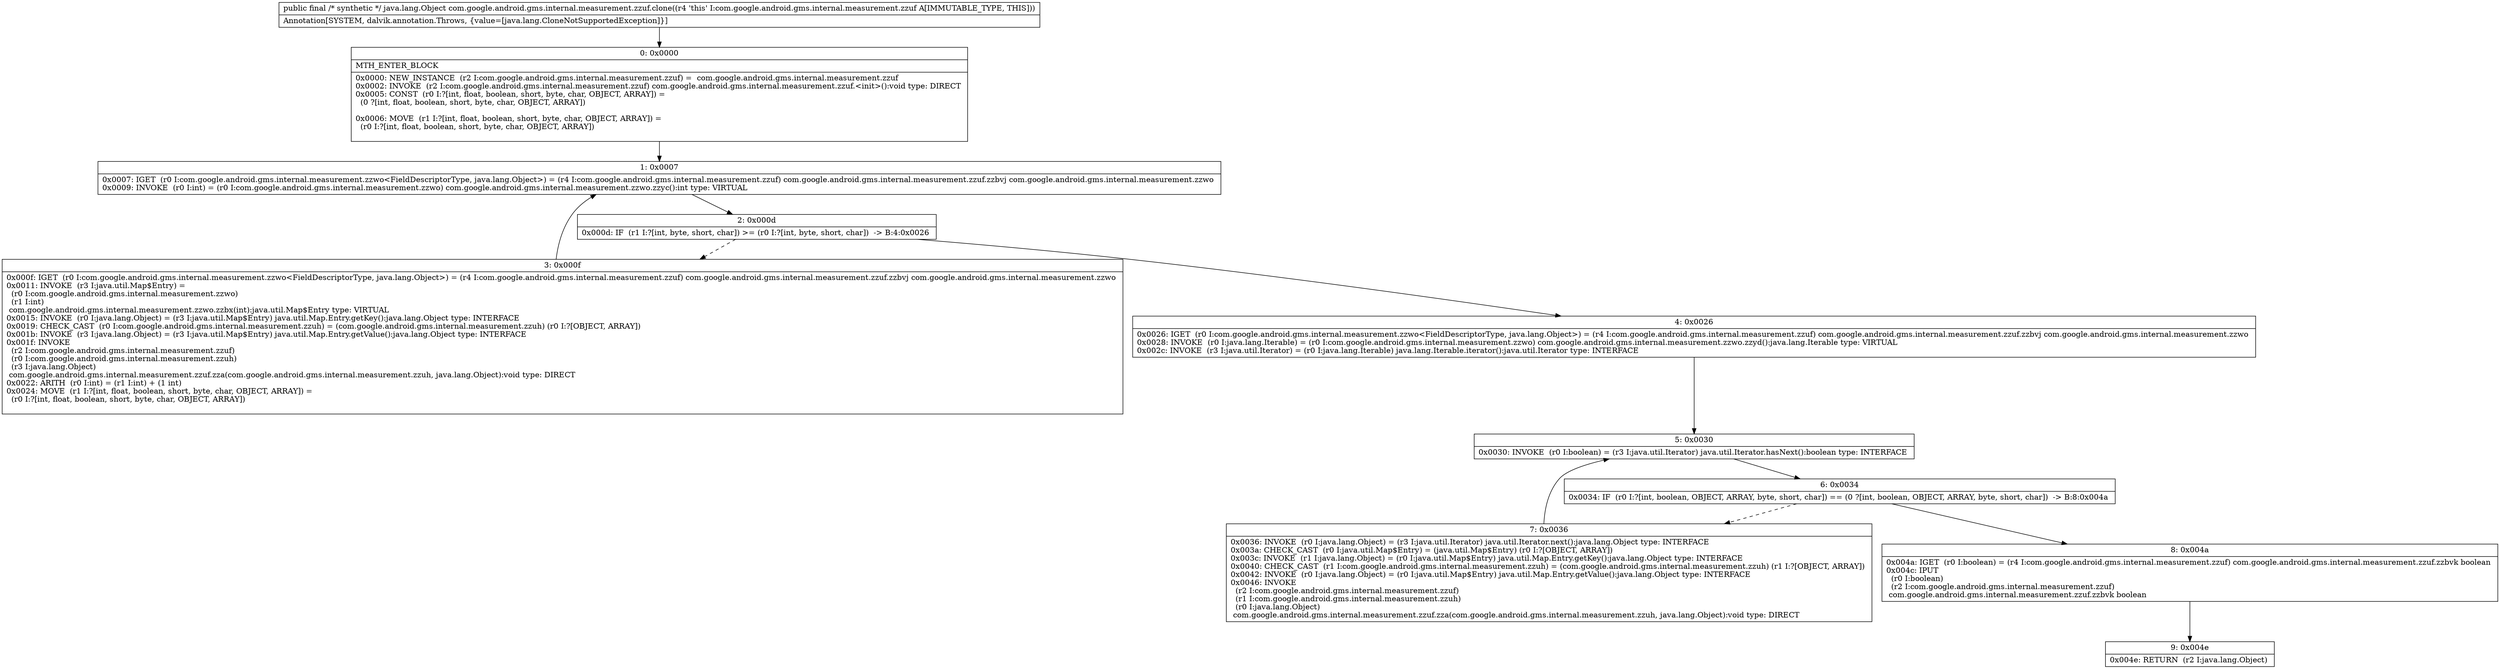 digraph "CFG forcom.google.android.gms.internal.measurement.zzuf.clone()Ljava\/lang\/Object;" {
Node_0 [shape=record,label="{0\:\ 0x0000|MTH_ENTER_BLOCK\l|0x0000: NEW_INSTANCE  (r2 I:com.google.android.gms.internal.measurement.zzuf) =  com.google.android.gms.internal.measurement.zzuf \l0x0002: INVOKE  (r2 I:com.google.android.gms.internal.measurement.zzuf) com.google.android.gms.internal.measurement.zzuf.\<init\>():void type: DIRECT \l0x0005: CONST  (r0 I:?[int, float, boolean, short, byte, char, OBJECT, ARRAY]) = \l  (0 ?[int, float, boolean, short, byte, char, OBJECT, ARRAY])\l \l0x0006: MOVE  (r1 I:?[int, float, boolean, short, byte, char, OBJECT, ARRAY]) = \l  (r0 I:?[int, float, boolean, short, byte, char, OBJECT, ARRAY])\l \l}"];
Node_1 [shape=record,label="{1\:\ 0x0007|0x0007: IGET  (r0 I:com.google.android.gms.internal.measurement.zzwo\<FieldDescriptorType, java.lang.Object\>) = (r4 I:com.google.android.gms.internal.measurement.zzuf) com.google.android.gms.internal.measurement.zzuf.zzbvj com.google.android.gms.internal.measurement.zzwo \l0x0009: INVOKE  (r0 I:int) = (r0 I:com.google.android.gms.internal.measurement.zzwo) com.google.android.gms.internal.measurement.zzwo.zzyc():int type: VIRTUAL \l}"];
Node_2 [shape=record,label="{2\:\ 0x000d|0x000d: IF  (r1 I:?[int, byte, short, char]) \>= (r0 I:?[int, byte, short, char])  \-\> B:4:0x0026 \l}"];
Node_3 [shape=record,label="{3\:\ 0x000f|0x000f: IGET  (r0 I:com.google.android.gms.internal.measurement.zzwo\<FieldDescriptorType, java.lang.Object\>) = (r4 I:com.google.android.gms.internal.measurement.zzuf) com.google.android.gms.internal.measurement.zzuf.zzbvj com.google.android.gms.internal.measurement.zzwo \l0x0011: INVOKE  (r3 I:java.util.Map$Entry) = \l  (r0 I:com.google.android.gms.internal.measurement.zzwo)\l  (r1 I:int)\l com.google.android.gms.internal.measurement.zzwo.zzbx(int):java.util.Map$Entry type: VIRTUAL \l0x0015: INVOKE  (r0 I:java.lang.Object) = (r3 I:java.util.Map$Entry) java.util.Map.Entry.getKey():java.lang.Object type: INTERFACE \l0x0019: CHECK_CAST  (r0 I:com.google.android.gms.internal.measurement.zzuh) = (com.google.android.gms.internal.measurement.zzuh) (r0 I:?[OBJECT, ARRAY]) \l0x001b: INVOKE  (r3 I:java.lang.Object) = (r3 I:java.util.Map$Entry) java.util.Map.Entry.getValue():java.lang.Object type: INTERFACE \l0x001f: INVOKE  \l  (r2 I:com.google.android.gms.internal.measurement.zzuf)\l  (r0 I:com.google.android.gms.internal.measurement.zzuh)\l  (r3 I:java.lang.Object)\l com.google.android.gms.internal.measurement.zzuf.zza(com.google.android.gms.internal.measurement.zzuh, java.lang.Object):void type: DIRECT \l0x0022: ARITH  (r0 I:int) = (r1 I:int) + (1 int) \l0x0024: MOVE  (r1 I:?[int, float, boolean, short, byte, char, OBJECT, ARRAY]) = \l  (r0 I:?[int, float, boolean, short, byte, char, OBJECT, ARRAY])\l \l}"];
Node_4 [shape=record,label="{4\:\ 0x0026|0x0026: IGET  (r0 I:com.google.android.gms.internal.measurement.zzwo\<FieldDescriptorType, java.lang.Object\>) = (r4 I:com.google.android.gms.internal.measurement.zzuf) com.google.android.gms.internal.measurement.zzuf.zzbvj com.google.android.gms.internal.measurement.zzwo \l0x0028: INVOKE  (r0 I:java.lang.Iterable) = (r0 I:com.google.android.gms.internal.measurement.zzwo) com.google.android.gms.internal.measurement.zzwo.zzyd():java.lang.Iterable type: VIRTUAL \l0x002c: INVOKE  (r3 I:java.util.Iterator) = (r0 I:java.lang.Iterable) java.lang.Iterable.iterator():java.util.Iterator type: INTERFACE \l}"];
Node_5 [shape=record,label="{5\:\ 0x0030|0x0030: INVOKE  (r0 I:boolean) = (r3 I:java.util.Iterator) java.util.Iterator.hasNext():boolean type: INTERFACE \l}"];
Node_6 [shape=record,label="{6\:\ 0x0034|0x0034: IF  (r0 I:?[int, boolean, OBJECT, ARRAY, byte, short, char]) == (0 ?[int, boolean, OBJECT, ARRAY, byte, short, char])  \-\> B:8:0x004a \l}"];
Node_7 [shape=record,label="{7\:\ 0x0036|0x0036: INVOKE  (r0 I:java.lang.Object) = (r3 I:java.util.Iterator) java.util.Iterator.next():java.lang.Object type: INTERFACE \l0x003a: CHECK_CAST  (r0 I:java.util.Map$Entry) = (java.util.Map$Entry) (r0 I:?[OBJECT, ARRAY]) \l0x003c: INVOKE  (r1 I:java.lang.Object) = (r0 I:java.util.Map$Entry) java.util.Map.Entry.getKey():java.lang.Object type: INTERFACE \l0x0040: CHECK_CAST  (r1 I:com.google.android.gms.internal.measurement.zzuh) = (com.google.android.gms.internal.measurement.zzuh) (r1 I:?[OBJECT, ARRAY]) \l0x0042: INVOKE  (r0 I:java.lang.Object) = (r0 I:java.util.Map$Entry) java.util.Map.Entry.getValue():java.lang.Object type: INTERFACE \l0x0046: INVOKE  \l  (r2 I:com.google.android.gms.internal.measurement.zzuf)\l  (r1 I:com.google.android.gms.internal.measurement.zzuh)\l  (r0 I:java.lang.Object)\l com.google.android.gms.internal.measurement.zzuf.zza(com.google.android.gms.internal.measurement.zzuh, java.lang.Object):void type: DIRECT \l}"];
Node_8 [shape=record,label="{8\:\ 0x004a|0x004a: IGET  (r0 I:boolean) = (r4 I:com.google.android.gms.internal.measurement.zzuf) com.google.android.gms.internal.measurement.zzuf.zzbvk boolean \l0x004c: IPUT  \l  (r0 I:boolean)\l  (r2 I:com.google.android.gms.internal.measurement.zzuf)\l com.google.android.gms.internal.measurement.zzuf.zzbvk boolean \l}"];
Node_9 [shape=record,label="{9\:\ 0x004e|0x004e: RETURN  (r2 I:java.lang.Object) \l}"];
MethodNode[shape=record,label="{public final \/* synthetic *\/ java.lang.Object com.google.android.gms.internal.measurement.zzuf.clone((r4 'this' I:com.google.android.gms.internal.measurement.zzuf A[IMMUTABLE_TYPE, THIS]))  | Annotation[SYSTEM, dalvik.annotation.Throws, \{value=[java.lang.CloneNotSupportedException]\}]\l}"];
MethodNode -> Node_0;
Node_0 -> Node_1;
Node_1 -> Node_2;
Node_2 -> Node_3[style=dashed];
Node_2 -> Node_4;
Node_3 -> Node_1;
Node_4 -> Node_5;
Node_5 -> Node_6;
Node_6 -> Node_7[style=dashed];
Node_6 -> Node_8;
Node_7 -> Node_5;
Node_8 -> Node_9;
}

